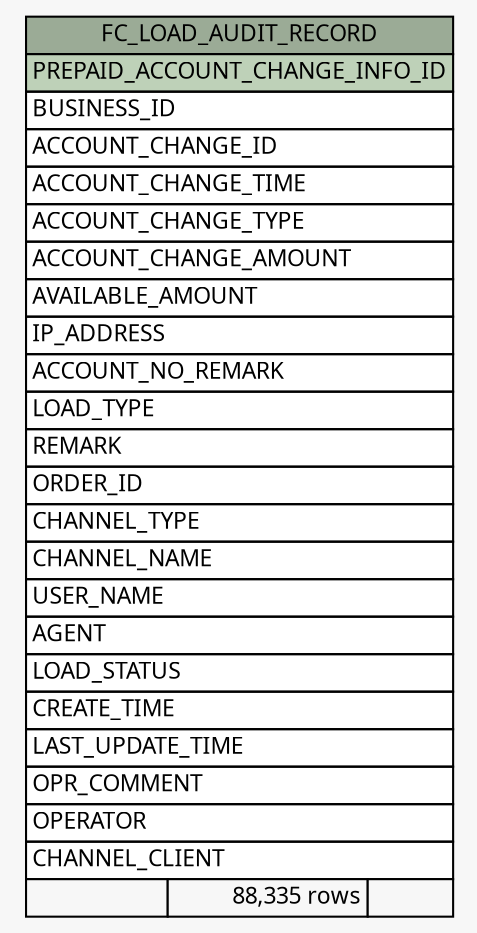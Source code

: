 // dot 2.26.0 on Linux 2.6.32-504.8.1.el6.x86_64
// SchemaSpy rev Unknown
digraph "FC_LOAD_AUDIT_RECORD" {
  graph [
    rankdir="RL"
    bgcolor="#f7f7f7"
    nodesep="0.18"
    ranksep="0.46"
    fontname="Microsoft YaHei"
    fontsize="11"
  ];
  node [
    fontname="Microsoft YaHei"
    fontsize="11"
    shape="plaintext"
  ];
  edge [
    arrowsize="0.8"
  ];
  "FC_LOAD_AUDIT_RECORD" [
    label=<
    <TABLE BORDER="0" CELLBORDER="1" CELLSPACING="0" BGCOLOR="#ffffff">
      <TR><TD COLSPAN="3" BGCOLOR="#9bab96" ALIGN="CENTER">FC_LOAD_AUDIT_RECORD</TD></TR>
      <TR><TD PORT="PREPAID_ACCOUNT_CHANGE_INFO_ID" COLSPAN="3" BGCOLOR="#bed1b8" ALIGN="LEFT">PREPAID_ACCOUNT_CHANGE_INFO_ID</TD></TR>
      <TR><TD PORT="BUSINESS_ID" COLSPAN="3" ALIGN="LEFT">BUSINESS_ID</TD></TR>
      <TR><TD PORT="ACCOUNT_CHANGE_ID" COLSPAN="3" ALIGN="LEFT">ACCOUNT_CHANGE_ID</TD></TR>
      <TR><TD PORT="ACCOUNT_CHANGE_TIME" COLSPAN="3" ALIGN="LEFT">ACCOUNT_CHANGE_TIME</TD></TR>
      <TR><TD PORT="ACCOUNT_CHANGE_TYPE" COLSPAN="3" ALIGN="LEFT">ACCOUNT_CHANGE_TYPE</TD></TR>
      <TR><TD PORT="ACCOUNT_CHANGE_AMOUNT" COLSPAN="3" ALIGN="LEFT">ACCOUNT_CHANGE_AMOUNT</TD></TR>
      <TR><TD PORT="AVAILABLE_AMOUNT" COLSPAN="3" ALIGN="LEFT">AVAILABLE_AMOUNT</TD></TR>
      <TR><TD PORT="IP_ADDRESS" COLSPAN="3" ALIGN="LEFT">IP_ADDRESS</TD></TR>
      <TR><TD PORT="ACCOUNT_NO_REMARK" COLSPAN="3" ALIGN="LEFT">ACCOUNT_NO_REMARK</TD></TR>
      <TR><TD PORT="LOAD_TYPE" COLSPAN="3" ALIGN="LEFT">LOAD_TYPE</TD></TR>
      <TR><TD PORT="REMARK" COLSPAN="3" ALIGN="LEFT">REMARK</TD></TR>
      <TR><TD PORT="ORDER_ID" COLSPAN="3" ALIGN="LEFT">ORDER_ID</TD></TR>
      <TR><TD PORT="CHANNEL_TYPE" COLSPAN="3" ALIGN="LEFT">CHANNEL_TYPE</TD></TR>
      <TR><TD PORT="CHANNEL_NAME" COLSPAN="3" ALIGN="LEFT">CHANNEL_NAME</TD></TR>
      <TR><TD PORT="USER_NAME" COLSPAN="3" ALIGN="LEFT">USER_NAME</TD></TR>
      <TR><TD PORT="AGENT" COLSPAN="3" ALIGN="LEFT">AGENT</TD></TR>
      <TR><TD PORT="LOAD_STATUS" COLSPAN="3" ALIGN="LEFT">LOAD_STATUS</TD></TR>
      <TR><TD PORT="CREATE_TIME" COLSPAN="3" ALIGN="LEFT">CREATE_TIME</TD></TR>
      <TR><TD PORT="LAST_UPDATE_TIME" COLSPAN="3" ALIGN="LEFT">LAST_UPDATE_TIME</TD></TR>
      <TR><TD PORT="OPR_COMMENT" COLSPAN="3" ALIGN="LEFT">OPR_COMMENT</TD></TR>
      <TR><TD PORT="OPERATOR" COLSPAN="3" ALIGN="LEFT">OPERATOR</TD></TR>
      <TR><TD PORT="CHANNEL_CLIENT" COLSPAN="3" ALIGN="LEFT">CHANNEL_CLIENT</TD></TR>
      <TR><TD ALIGN="LEFT" BGCOLOR="#f7f7f7">  </TD><TD ALIGN="RIGHT" BGCOLOR="#f7f7f7">88,335 rows</TD><TD ALIGN="RIGHT" BGCOLOR="#f7f7f7">  </TD></TR>
    </TABLE>>
    URL="tables/FC_LOAD_AUDIT_RECORD.html"
    tooltip="FC_LOAD_AUDIT_RECORD"
  ];
}
